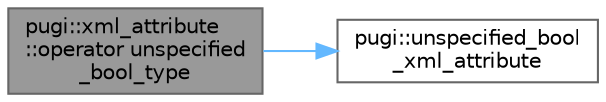 digraph "pugi::xml_attribute::operator unspecified_bool_type"
{
 // INTERACTIVE_SVG=YES
 // LATEX_PDF_SIZE
  bgcolor="transparent";
  edge [fontname=Helvetica,fontsize=10,labelfontname=Helvetica,labelfontsize=10];
  node [fontname=Helvetica,fontsize=10,shape=box,height=0.2,width=0.4];
  rankdir="LR";
  Node1 [id="Node000001",label="pugi::xml_attribute\l::operator unspecified\l_bool_type",height=0.2,width=0.4,color="gray40", fillcolor="grey60", style="filled", fontcolor="black",tooltip=" "];
  Node1 -> Node2 [id="edge1_Node000001_Node000002",color="steelblue1",style="solid",tooltip=" "];
  Node2 [id="Node000002",label="pugi::unspecified_bool\l_xml_attribute",height=0.2,width=0.4,color="grey40", fillcolor="white", style="filled",URL="$d3/d68/namespacepugi.html#a8effe3a6fc7cc9c1cf2550739dbdc438",tooltip=" "];
}
